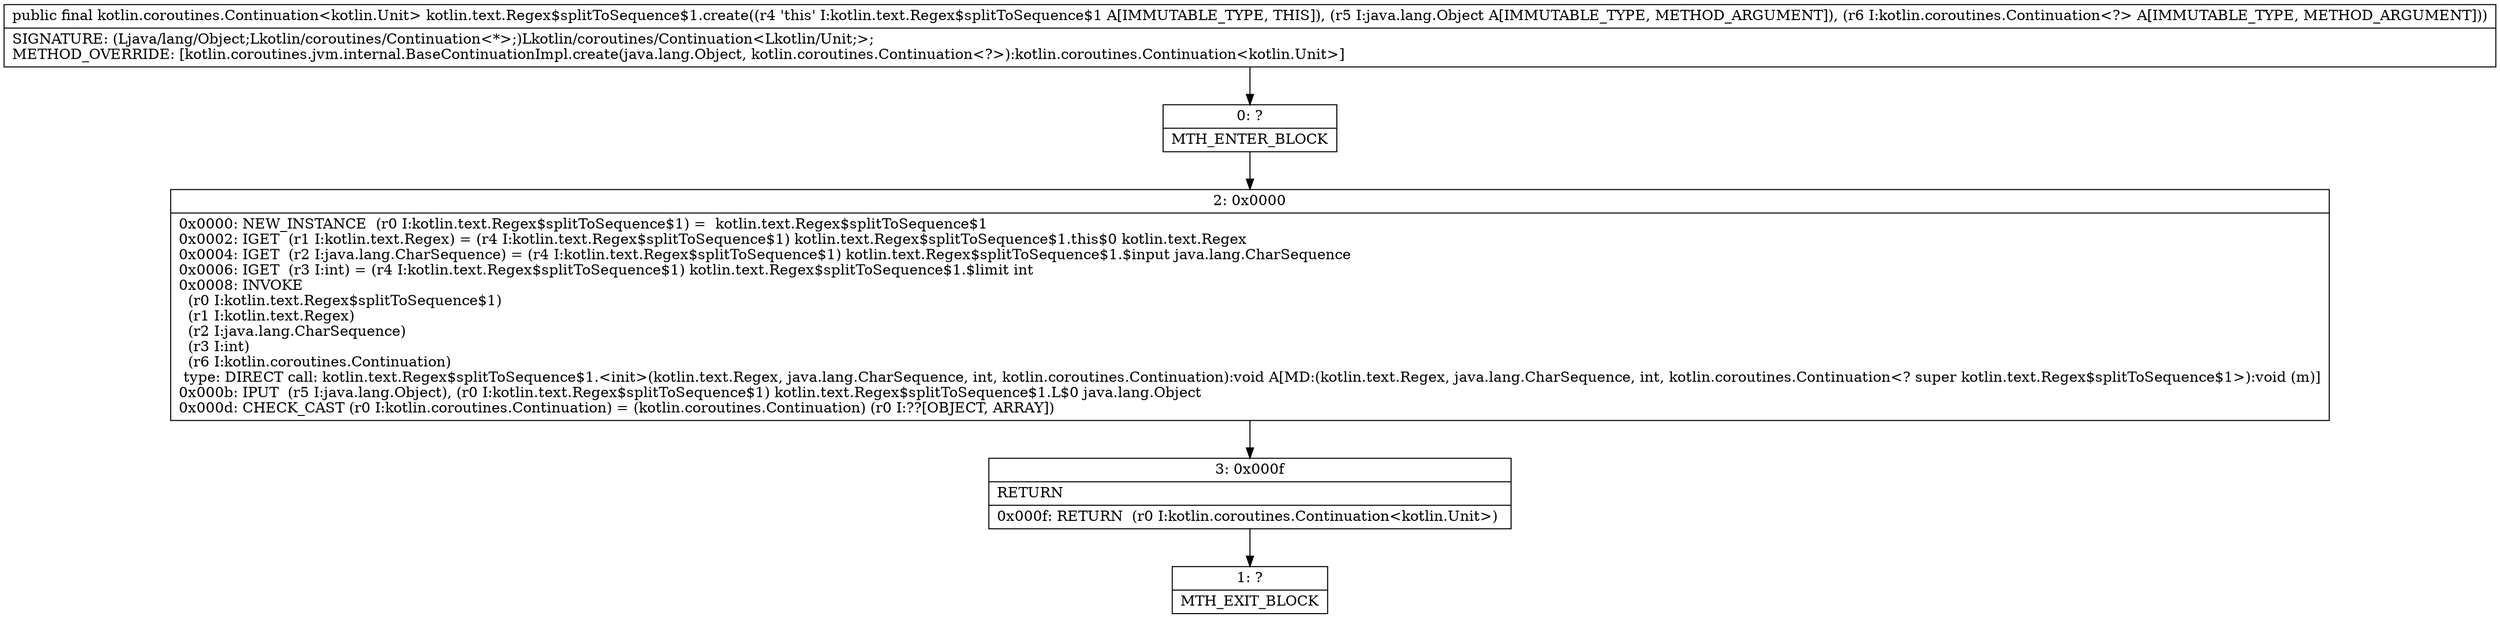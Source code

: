 digraph "CFG forkotlin.text.Regex$splitToSequence$1.create(Ljava\/lang\/Object;Lkotlin\/coroutines\/Continuation;)Lkotlin\/coroutines\/Continuation;" {
Node_0 [shape=record,label="{0\:\ ?|MTH_ENTER_BLOCK\l}"];
Node_2 [shape=record,label="{2\:\ 0x0000|0x0000: NEW_INSTANCE  (r0 I:kotlin.text.Regex$splitToSequence$1) =  kotlin.text.Regex$splitToSequence$1 \l0x0002: IGET  (r1 I:kotlin.text.Regex) = (r4 I:kotlin.text.Regex$splitToSequence$1) kotlin.text.Regex$splitToSequence$1.this$0 kotlin.text.Regex \l0x0004: IGET  (r2 I:java.lang.CharSequence) = (r4 I:kotlin.text.Regex$splitToSequence$1) kotlin.text.Regex$splitToSequence$1.$input java.lang.CharSequence \l0x0006: IGET  (r3 I:int) = (r4 I:kotlin.text.Regex$splitToSequence$1) kotlin.text.Regex$splitToSequence$1.$limit int \l0x0008: INVOKE  \l  (r0 I:kotlin.text.Regex$splitToSequence$1)\l  (r1 I:kotlin.text.Regex)\l  (r2 I:java.lang.CharSequence)\l  (r3 I:int)\l  (r6 I:kotlin.coroutines.Continuation)\l type: DIRECT call: kotlin.text.Regex$splitToSequence$1.\<init\>(kotlin.text.Regex, java.lang.CharSequence, int, kotlin.coroutines.Continuation):void A[MD:(kotlin.text.Regex, java.lang.CharSequence, int, kotlin.coroutines.Continuation\<? super kotlin.text.Regex$splitToSequence$1\>):void (m)]\l0x000b: IPUT  (r5 I:java.lang.Object), (r0 I:kotlin.text.Regex$splitToSequence$1) kotlin.text.Regex$splitToSequence$1.L$0 java.lang.Object \l0x000d: CHECK_CAST (r0 I:kotlin.coroutines.Continuation) = (kotlin.coroutines.Continuation) (r0 I:??[OBJECT, ARRAY]) \l}"];
Node_3 [shape=record,label="{3\:\ 0x000f|RETURN\l|0x000f: RETURN  (r0 I:kotlin.coroutines.Continuation\<kotlin.Unit\>) \l}"];
Node_1 [shape=record,label="{1\:\ ?|MTH_EXIT_BLOCK\l}"];
MethodNode[shape=record,label="{public final kotlin.coroutines.Continuation\<kotlin.Unit\> kotlin.text.Regex$splitToSequence$1.create((r4 'this' I:kotlin.text.Regex$splitToSequence$1 A[IMMUTABLE_TYPE, THIS]), (r5 I:java.lang.Object A[IMMUTABLE_TYPE, METHOD_ARGUMENT]), (r6 I:kotlin.coroutines.Continuation\<?\> A[IMMUTABLE_TYPE, METHOD_ARGUMENT]))  | SIGNATURE: (Ljava\/lang\/Object;Lkotlin\/coroutines\/Continuation\<*\>;)Lkotlin\/coroutines\/Continuation\<Lkotlin\/Unit;\>;\lMETHOD_OVERRIDE: [kotlin.coroutines.jvm.internal.BaseContinuationImpl.create(java.lang.Object, kotlin.coroutines.Continuation\<?\>):kotlin.coroutines.Continuation\<kotlin.Unit\>]\l}"];
MethodNode -> Node_0;Node_0 -> Node_2;
Node_2 -> Node_3;
Node_3 -> Node_1;
}

